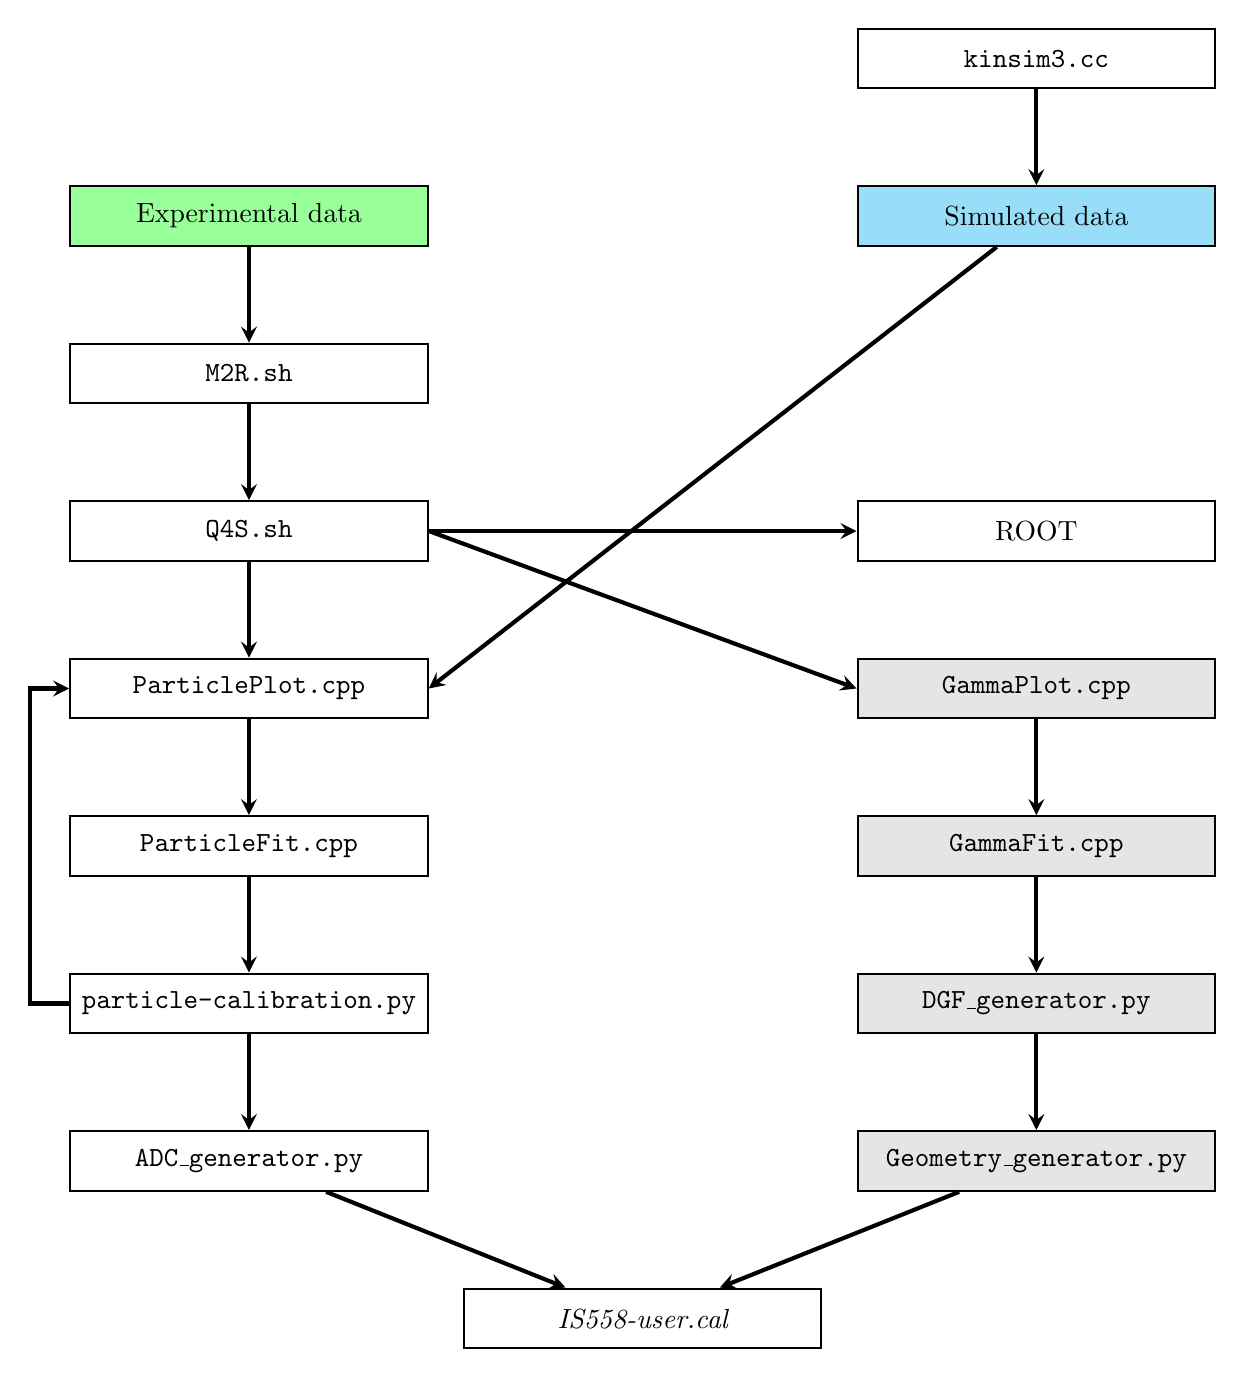 \begin{tikzpicture}[
    box/.style = { draw,minimum width=+30ex,minimum height=+5ex,thick },
    arrowstyle/.style = { ->,>=stealth,line width=1.5pt }
    ]
    % Definitions
    \coordinate (ks3)  at ( 5, 2 );
    \coordinate (sim)  at ( 5, 0 );
    \coordinate (exp)  at (-5, 0 );
    \coordinate (M2R)  at (-5,-2 );
    \coordinate (Q4S)  at (-5,-4 );
    \coordinate (Pplt) at (-5,-6 );
    \coordinate (Pfit) at (-5,-8 );
    \coordinate (pcal) at (-5,-10);
    \coordinate (Pgen) at (-5,-12);
    \coordinate (ROOT) at ( 5,-4 );
    \coordinate (Gplt) at ( 5,-6 );
    \coordinate (Gfit) at ( 5,-8 );
    \coordinate (Dgen) at ( 5,-10);
    \coordinate (Ggen) at ( 5,-12);
    \coordinate (calf) at ( 0,-14);
    % Nodes
    \node(K)  at (ks3)  [box]               {$\texttt{kinsim3.cc}$};
    \node(S)  at (sim)  [box,fill=cyan!40]  {Simulated data};
    \node(E)  at (exp)  [box,fill=green!40] {Experimental data};
    \node(M)  at (M2R)  [box]               {$\texttt{M2R.sh}$};
    \node(A)  at (Q4S)  [box]               {$\texttt{Q4S.sh}$};
    \node(RT) at (ROOT) [box]               {ROOT};
    \node(PP) at (Pplt) [box]               {$\texttt{ParticlePlot.cpp}$};
    \node(PF) at (Pfit) [box]               {$\texttt{ParticleFit.cpp}$};
    \node(pc) at (pcal) [box]               {$\texttt{particle-calibration.py}$};
    \node(uc) at (Pgen) [box]               {$\texttt{ADC\_generator.py}$};
    \node(GP) at (Gplt) [box,fill=black!10] {$\texttt{GammaPlot.cpp}$};
    \node(GF) at (Gfit) [box,fill=black!10] {$\texttt{GammaFit.cpp}$};
    \node(dg) at (Dgen) [box,fill=black!10] {$\texttt{DGF\_generator.py}$};
    \node(gg) at (Ggen) [box,fill=black!10] {$\texttt{Geometry\_generator.py}$};
    \node(cf) at (calf) [box]               {$\textit{IS558-user.cal}$};
    % Arrows
    \draw[arrowstyle] (K)       -- (S);
    \draw[arrowstyle] (E)       -- (M);
    \draw[arrowstyle] (M)       -- (A);
    \draw[arrowstyle] (S)       -- (PP.east);
    \draw[arrowstyle] (A)       -- (PP);
    \draw[arrowstyle] (A.east)  -- (RT.west);
    \draw[arrowstyle] (A.east)  -- (GP.west);
    \draw[arrowstyle] (PP)      -- (PF);
    \draw[arrowstyle] (PF)      -- (pc);
    \draw[arrowstyle] (pc)      -- (uc);
    \draw[arrowstyle] (pc.west) |- node[] {} ++(-0.5,0) |- (PP.west);
    \draw[arrowstyle] (uc)      -- (cf);
    \draw[arrowstyle] (GP)      -- (GF);
    \draw[arrowstyle] (GF)      -- (dg);
    \draw[arrowstyle] (dg)      -- (gg);
    \draw[arrowstyle] (gg)      -- (cf);
\end{tikzpicture}